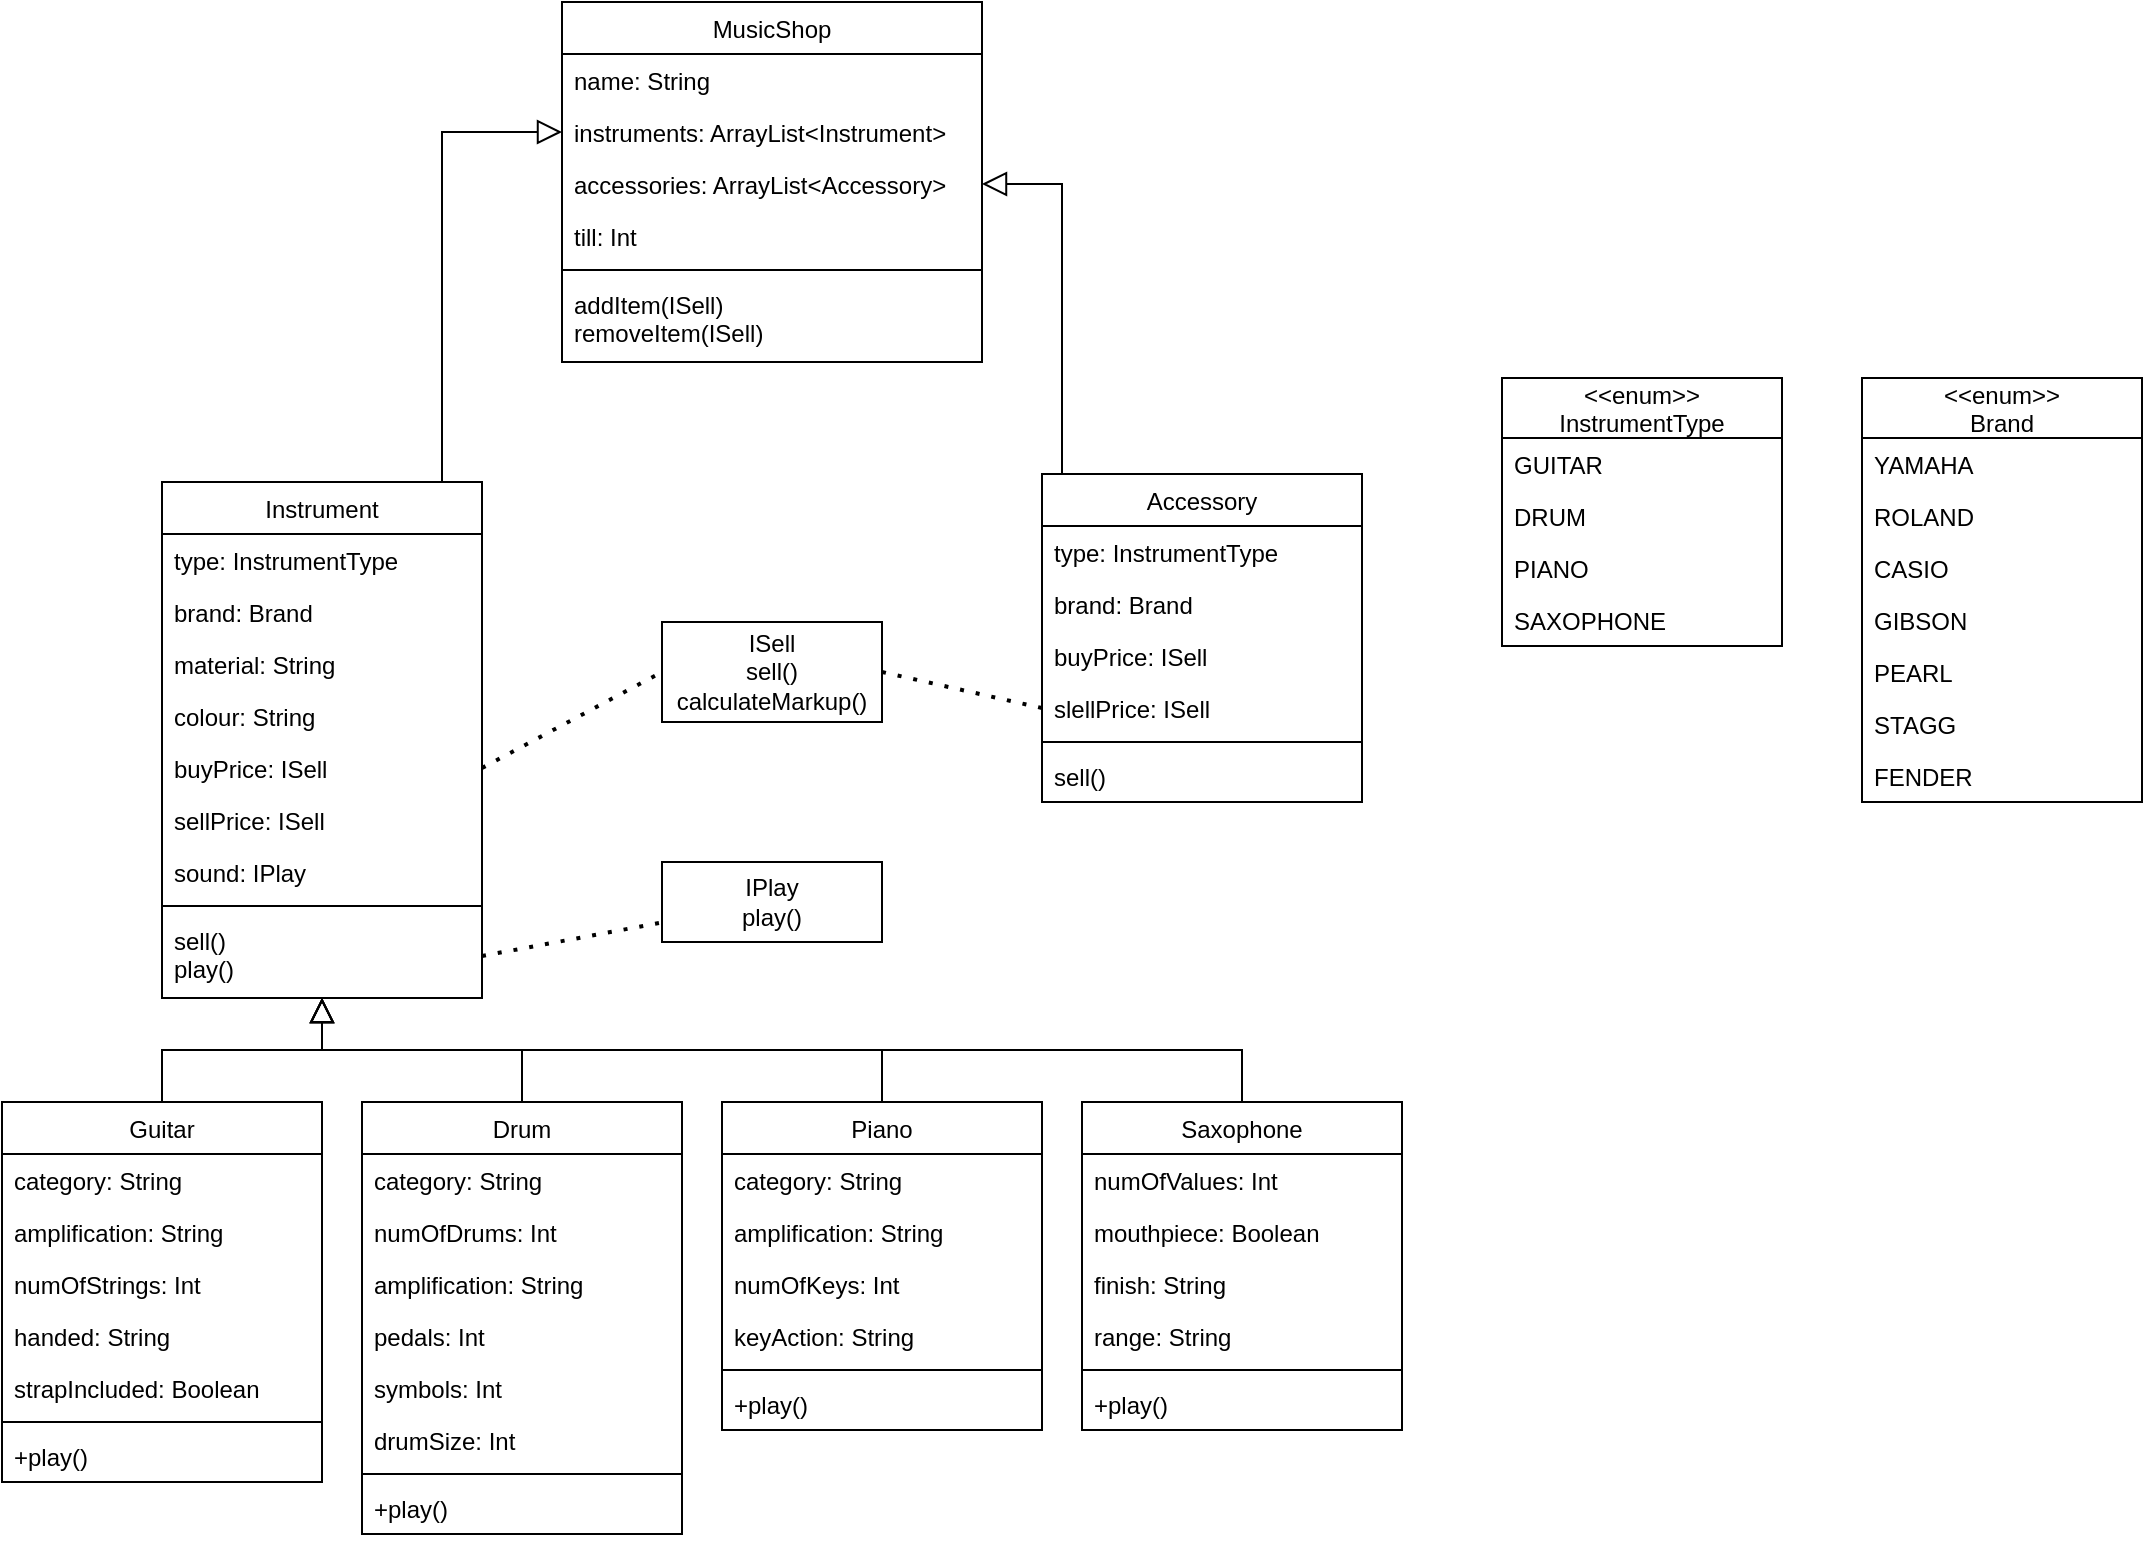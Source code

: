 <mxfile version="14.6.12" type="device"><diagram id="C5RBs43oDa-KdzZeNtuy" name="Page-1"><mxGraphModel dx="940" dy="469" grid="1" gridSize="10" guides="1" tooltips="1" connect="1" arrows="1" fold="1" page="1" pageScale="1" pageWidth="1169" pageHeight="827" math="0" shadow="0"><root><mxCell id="WIyWlLk6GJQsqaUBKTNV-0"/><mxCell id="WIyWlLk6GJQsqaUBKTNV-1" parent="WIyWlLk6GJQsqaUBKTNV-0"/><mxCell id="zkfFHV4jXpPFQw0GAbJ--0" value="Instrument" style="swimlane;fontStyle=0;align=center;verticalAlign=top;childLayout=stackLayout;horizontal=1;startSize=26;horizontalStack=0;resizeParent=1;resizeLast=0;collapsible=1;marginBottom=0;rounded=0;shadow=0;strokeWidth=1;" parent="WIyWlLk6GJQsqaUBKTNV-1" vertex="1"><mxGeometry x="130" y="250" width="160" height="258" as="geometry"><mxRectangle x="230" y="140" width="160" height="26" as="alternateBounds"/></mxGeometry></mxCell><mxCell id="zkfFHV4jXpPFQw0GAbJ--1" value="type: InstrumentType" style="text;align=left;verticalAlign=top;spacingLeft=4;spacingRight=4;overflow=hidden;rotatable=0;points=[[0,0.5],[1,0.5]];portConstraint=eastwest;" parent="zkfFHV4jXpPFQw0GAbJ--0" vertex="1"><mxGeometry y="26" width="160" height="26" as="geometry"/></mxCell><mxCell id="zkfFHV4jXpPFQw0GAbJ--3" value="brand: Brand" style="text;align=left;verticalAlign=top;spacingLeft=4;spacingRight=4;overflow=hidden;rotatable=0;points=[[0,0.5],[1,0.5]];portConstraint=eastwest;rounded=0;shadow=0;html=0;" parent="zkfFHV4jXpPFQw0GAbJ--0" vertex="1"><mxGeometry y="52" width="160" height="26" as="geometry"/></mxCell><mxCell id="zkfFHV4jXpPFQw0GAbJ--2" value="material: String" style="text;align=left;verticalAlign=top;spacingLeft=4;spacingRight=4;overflow=hidden;rotatable=0;points=[[0,0.5],[1,0.5]];portConstraint=eastwest;rounded=0;shadow=0;html=0;" parent="zkfFHV4jXpPFQw0GAbJ--0" vertex="1"><mxGeometry y="78" width="160" height="26" as="geometry"/></mxCell><mxCell id="ZZZxdxFFvkCsX_g8S5Yg-27" value="colour: String" style="text;align=left;verticalAlign=top;spacingLeft=4;spacingRight=4;overflow=hidden;rotatable=0;points=[[0,0.5],[1,0.5]];portConstraint=eastwest;rounded=0;shadow=0;html=0;" vertex="1" parent="zkfFHV4jXpPFQw0GAbJ--0"><mxGeometry y="104" width="160" height="26" as="geometry"/></mxCell><mxCell id="ZZZxdxFFvkCsX_g8S5Yg-81" value="buyPrice: ISell" style="text;align=left;verticalAlign=top;spacingLeft=4;spacingRight=4;overflow=hidden;rotatable=0;points=[[0,0.5],[1,0.5]];portConstraint=eastwest;rounded=0;shadow=0;html=0;" vertex="1" parent="zkfFHV4jXpPFQw0GAbJ--0"><mxGeometry y="130" width="160" height="26" as="geometry"/></mxCell><mxCell id="ZZZxdxFFvkCsX_g8S5Yg-87" value="sellPrice: ISell" style="text;align=left;verticalAlign=top;spacingLeft=4;spacingRight=4;overflow=hidden;rotatable=0;points=[[0,0.5],[1,0.5]];portConstraint=eastwest;rounded=0;shadow=0;html=0;" vertex="1" parent="zkfFHV4jXpPFQw0GAbJ--0"><mxGeometry y="156" width="160" height="26" as="geometry"/></mxCell><mxCell id="ZZZxdxFFvkCsX_g8S5Yg-80" value="sound: IPlay" style="text;align=left;verticalAlign=top;spacingLeft=4;spacingRight=4;overflow=hidden;rotatable=0;points=[[0,0.5],[1,0.5]];portConstraint=eastwest;rounded=0;shadow=0;html=0;" vertex="1" parent="zkfFHV4jXpPFQw0GAbJ--0"><mxGeometry y="182" width="160" height="26" as="geometry"/></mxCell><mxCell id="zkfFHV4jXpPFQw0GAbJ--4" value="" style="line;html=1;strokeWidth=1;align=left;verticalAlign=middle;spacingTop=-1;spacingLeft=3;spacingRight=3;rotatable=0;labelPosition=right;points=[];portConstraint=eastwest;" parent="zkfFHV4jXpPFQw0GAbJ--0" vertex="1"><mxGeometry y="208" width="160" height="8" as="geometry"/></mxCell><mxCell id="zkfFHV4jXpPFQw0GAbJ--5" value="sell()&#10;play()" style="text;align=left;verticalAlign=top;spacingLeft=4;spacingRight=4;overflow=hidden;rotatable=0;points=[[0,0.5],[1,0.5]];portConstraint=eastwest;" parent="zkfFHV4jXpPFQw0GAbJ--0" vertex="1"><mxGeometry y="216" width="160" height="42" as="geometry"/></mxCell><mxCell id="zkfFHV4jXpPFQw0GAbJ--6" value="Guitar" style="swimlane;fontStyle=0;align=center;verticalAlign=top;childLayout=stackLayout;horizontal=1;startSize=26;horizontalStack=0;resizeParent=1;resizeLast=0;collapsible=1;marginBottom=0;rounded=0;shadow=0;strokeWidth=1;" parent="WIyWlLk6GJQsqaUBKTNV-1" vertex="1"><mxGeometry x="50" y="560" width="160" height="190" as="geometry"><mxRectangle x="130" y="380" width="160" height="26" as="alternateBounds"/></mxGeometry></mxCell><mxCell id="ZZZxdxFFvkCsX_g8S5Yg-59" value="category: String" style="text;align=left;verticalAlign=top;spacingLeft=4;spacingRight=4;overflow=hidden;rotatable=0;points=[[0,0.5],[1,0.5]];portConstraint=eastwest;rounded=0;shadow=0;html=0;" vertex="1" parent="zkfFHV4jXpPFQw0GAbJ--6"><mxGeometry y="26" width="160" height="26" as="geometry"/></mxCell><mxCell id="zkfFHV4jXpPFQw0GAbJ--8" value="amplification: String" style="text;align=left;verticalAlign=top;spacingLeft=4;spacingRight=4;overflow=hidden;rotatable=0;points=[[0,0.5],[1,0.5]];portConstraint=eastwest;rounded=0;shadow=0;html=0;" parent="zkfFHV4jXpPFQw0GAbJ--6" vertex="1"><mxGeometry y="52" width="160" height="26" as="geometry"/></mxCell><mxCell id="zkfFHV4jXpPFQw0GAbJ--7" value="numOfStrings: Int" style="text;align=left;verticalAlign=top;spacingLeft=4;spacingRight=4;overflow=hidden;rotatable=0;points=[[0,0.5],[1,0.5]];portConstraint=eastwest;" parent="zkfFHV4jXpPFQw0GAbJ--6" vertex="1"><mxGeometry y="78" width="160" height="26" as="geometry"/></mxCell><mxCell id="ZZZxdxFFvkCsX_g8S5Yg-53" value="handed: String" style="text;align=left;verticalAlign=top;spacingLeft=4;spacingRight=4;overflow=hidden;rotatable=0;points=[[0,0.5],[1,0.5]];portConstraint=eastwest;rounded=0;shadow=0;html=0;" vertex="1" parent="zkfFHV4jXpPFQw0GAbJ--6"><mxGeometry y="104" width="160" height="26" as="geometry"/></mxCell><mxCell id="ZZZxdxFFvkCsX_g8S5Yg-52" value="strapIncluded: Boolean" style="text;align=left;verticalAlign=top;spacingLeft=4;spacingRight=4;overflow=hidden;rotatable=0;points=[[0,0.5],[1,0.5]];portConstraint=eastwest;" vertex="1" parent="zkfFHV4jXpPFQw0GAbJ--6"><mxGeometry y="130" width="160" height="26" as="geometry"/></mxCell><mxCell id="zkfFHV4jXpPFQw0GAbJ--9" value="" style="line;html=1;strokeWidth=1;align=left;verticalAlign=middle;spacingTop=-1;spacingLeft=3;spacingRight=3;rotatable=0;labelPosition=right;points=[];portConstraint=eastwest;" parent="zkfFHV4jXpPFQw0GAbJ--6" vertex="1"><mxGeometry y="156" width="160" height="8" as="geometry"/></mxCell><mxCell id="ZZZxdxFFvkCsX_g8S5Yg-83" value="+play()" style="text;align=left;verticalAlign=top;spacingLeft=4;spacingRight=4;overflow=hidden;rotatable=0;points=[[0,0.5],[1,0.5]];portConstraint=eastwest;" vertex="1" parent="zkfFHV4jXpPFQw0GAbJ--6"><mxGeometry y="164" width="160" height="26" as="geometry"/></mxCell><mxCell id="zkfFHV4jXpPFQw0GAbJ--12" value="" style="endArrow=block;endSize=10;endFill=0;shadow=0;strokeWidth=1;rounded=0;edgeStyle=elbowEdgeStyle;elbow=vertical;" parent="WIyWlLk6GJQsqaUBKTNV-1" source="zkfFHV4jXpPFQw0GAbJ--6" target="zkfFHV4jXpPFQw0GAbJ--0" edge="1"><mxGeometry width="160" relative="1" as="geometry"><mxPoint x="200" y="293" as="sourcePoint"/><mxPoint x="200" y="293" as="targetPoint"/></mxGeometry></mxCell><mxCell id="ZZZxdxFFvkCsX_g8S5Yg-0" value="MusicShop" style="swimlane;fontStyle=0;align=center;verticalAlign=top;childLayout=stackLayout;horizontal=1;startSize=26;horizontalStack=0;resizeParent=1;resizeLast=0;collapsible=1;marginBottom=0;rounded=0;shadow=0;strokeWidth=1;" vertex="1" parent="WIyWlLk6GJQsqaUBKTNV-1"><mxGeometry x="330" y="10" width="210" height="180" as="geometry"><mxRectangle x="230" y="140" width="160" height="26" as="alternateBounds"/></mxGeometry></mxCell><mxCell id="ZZZxdxFFvkCsX_g8S5Yg-1" value="name: String" style="text;align=left;verticalAlign=top;spacingLeft=4;spacingRight=4;overflow=hidden;rotatable=0;points=[[0,0.5],[1,0.5]];portConstraint=eastwest;" vertex="1" parent="ZZZxdxFFvkCsX_g8S5Yg-0"><mxGeometry y="26" width="210" height="26" as="geometry"/></mxCell><mxCell id="ZZZxdxFFvkCsX_g8S5Yg-2" value="instruments: ArrayList&lt;Instrument&gt;" style="text;align=left;verticalAlign=top;spacingLeft=4;spacingRight=4;overflow=hidden;rotatable=0;points=[[0,0.5],[1,0.5]];portConstraint=eastwest;rounded=0;shadow=0;html=0;" vertex="1" parent="ZZZxdxFFvkCsX_g8S5Yg-0"><mxGeometry y="52" width="210" height="26" as="geometry"/></mxCell><mxCell id="ZZZxdxFFvkCsX_g8S5Yg-26" value="accessories: ArrayList&lt;Accessory&gt;" style="text;align=left;verticalAlign=top;spacingLeft=4;spacingRight=4;overflow=hidden;rotatable=0;points=[[0,0.5],[1,0.5]];portConstraint=eastwest;rounded=0;shadow=0;html=0;" vertex="1" parent="ZZZxdxFFvkCsX_g8S5Yg-0"><mxGeometry y="78" width="210" height="26" as="geometry"/></mxCell><mxCell id="ZZZxdxFFvkCsX_g8S5Yg-3" value="till: Int" style="text;align=left;verticalAlign=top;spacingLeft=4;spacingRight=4;overflow=hidden;rotatable=0;points=[[0,0.5],[1,0.5]];portConstraint=eastwest;rounded=0;shadow=0;html=0;" vertex="1" parent="ZZZxdxFFvkCsX_g8S5Yg-0"><mxGeometry y="104" width="210" height="26" as="geometry"/></mxCell><mxCell id="ZZZxdxFFvkCsX_g8S5Yg-4" value="" style="line;html=1;strokeWidth=1;align=left;verticalAlign=middle;spacingTop=-1;spacingLeft=3;spacingRight=3;rotatable=0;labelPosition=right;points=[];portConstraint=eastwest;" vertex="1" parent="ZZZxdxFFvkCsX_g8S5Yg-0"><mxGeometry y="130" width="210" height="8" as="geometry"/></mxCell><mxCell id="ZZZxdxFFvkCsX_g8S5Yg-5" value="addItem(ISell)&#10;removeItem(ISell)" style="text;align=left;verticalAlign=top;spacingLeft=4;spacingRight=4;overflow=hidden;rotatable=0;points=[[0,0.5],[1,0.5]];portConstraint=eastwest;" vertex="1" parent="ZZZxdxFFvkCsX_g8S5Yg-0"><mxGeometry y="138" width="210" height="42" as="geometry"/></mxCell><mxCell id="ZZZxdxFFvkCsX_g8S5Yg-6" value="IPlay&lt;br&gt;play()" style="rounded=0;whiteSpace=wrap;html=1;" vertex="1" parent="WIyWlLk6GJQsqaUBKTNV-1"><mxGeometry x="380" y="440" width="110" height="40" as="geometry"/></mxCell><mxCell id="ZZZxdxFFvkCsX_g8S5Yg-19" value="ISell&lt;br&gt;sell()&lt;br&gt;calculateMarkup()" style="rounded=0;whiteSpace=wrap;html=1;" vertex="1" parent="WIyWlLk6GJQsqaUBKTNV-1"><mxGeometry x="380" y="320" width="110" height="50" as="geometry"/></mxCell><mxCell id="ZZZxdxFFvkCsX_g8S5Yg-20" value="Accessory" style="swimlane;fontStyle=0;align=center;verticalAlign=top;childLayout=stackLayout;horizontal=1;startSize=26;horizontalStack=0;resizeParent=1;resizeLast=0;collapsible=1;marginBottom=0;rounded=0;shadow=0;strokeWidth=1;" vertex="1" parent="WIyWlLk6GJQsqaUBKTNV-1"><mxGeometry x="570" y="246" width="160" height="164" as="geometry"><mxRectangle x="230" y="140" width="160" height="26" as="alternateBounds"/></mxGeometry></mxCell><mxCell id="ZZZxdxFFvkCsX_g8S5Yg-21" value="type: InstrumentType " style="text;align=left;verticalAlign=top;spacingLeft=4;spacingRight=4;overflow=hidden;rotatable=0;points=[[0,0.5],[1,0.5]];portConstraint=eastwest;" vertex="1" parent="ZZZxdxFFvkCsX_g8S5Yg-20"><mxGeometry y="26" width="160" height="26" as="geometry"/></mxCell><mxCell id="ZZZxdxFFvkCsX_g8S5Yg-22" value="brand: Brand" style="text;align=left;verticalAlign=top;spacingLeft=4;spacingRight=4;overflow=hidden;rotatable=0;points=[[0,0.5],[1,0.5]];portConstraint=eastwest;rounded=0;shadow=0;html=0;" vertex="1" parent="ZZZxdxFFvkCsX_g8S5Yg-20"><mxGeometry y="52" width="160" height="26" as="geometry"/></mxCell><mxCell id="ZZZxdxFFvkCsX_g8S5Yg-82" value="buyPrice: ISell" style="text;align=left;verticalAlign=top;spacingLeft=4;spacingRight=4;overflow=hidden;rotatable=0;points=[[0,0.5],[1,0.5]];portConstraint=eastwest;rounded=0;shadow=0;html=0;" vertex="1" parent="ZZZxdxFFvkCsX_g8S5Yg-20"><mxGeometry y="78" width="160" height="26" as="geometry"/></mxCell><mxCell id="ZZZxdxFFvkCsX_g8S5Yg-88" value="slellPrice: ISell" style="text;align=left;verticalAlign=top;spacingLeft=4;spacingRight=4;overflow=hidden;rotatable=0;points=[[0,0.5],[1,0.5]];portConstraint=eastwest;rounded=0;shadow=0;html=0;" vertex="1" parent="ZZZxdxFFvkCsX_g8S5Yg-20"><mxGeometry y="104" width="160" height="26" as="geometry"/></mxCell><mxCell id="ZZZxdxFFvkCsX_g8S5Yg-24" value="" style="line;html=1;strokeWidth=1;align=left;verticalAlign=middle;spacingTop=-1;spacingLeft=3;spacingRight=3;rotatable=0;labelPosition=right;points=[];portConstraint=eastwest;" vertex="1" parent="ZZZxdxFFvkCsX_g8S5Yg-20"><mxGeometry y="130" width="160" height="8" as="geometry"/></mxCell><mxCell id="ZZZxdxFFvkCsX_g8S5Yg-25" value="sell()" style="text;align=left;verticalAlign=top;spacingLeft=4;spacingRight=4;overflow=hidden;rotatable=0;points=[[0,0.5],[1,0.5]];portConstraint=eastwest;" vertex="1" parent="ZZZxdxFFvkCsX_g8S5Yg-20"><mxGeometry y="138" width="160" height="26" as="geometry"/></mxCell><mxCell id="ZZZxdxFFvkCsX_g8S5Yg-28" value="Drum" style="swimlane;fontStyle=0;align=center;verticalAlign=top;childLayout=stackLayout;horizontal=1;startSize=26;horizontalStack=0;resizeParent=1;resizeLast=0;collapsible=1;marginBottom=0;rounded=0;shadow=0;strokeWidth=1;" vertex="1" parent="WIyWlLk6GJQsqaUBKTNV-1"><mxGeometry x="230" y="560" width="160" height="216" as="geometry"><mxRectangle x="130" y="380" width="160" height="26" as="alternateBounds"/></mxGeometry></mxCell><mxCell id="ZZZxdxFFvkCsX_g8S5Yg-60" value="category: String" style="text;align=left;verticalAlign=top;spacingLeft=4;spacingRight=4;overflow=hidden;rotatable=0;points=[[0,0.5],[1,0.5]];portConstraint=eastwest;rounded=0;shadow=0;html=0;" vertex="1" parent="ZZZxdxFFvkCsX_g8S5Yg-28"><mxGeometry y="26" width="160" height="26" as="geometry"/></mxCell><mxCell id="ZZZxdxFFvkCsX_g8S5Yg-29" value="numOfDrums: Int" style="text;align=left;verticalAlign=top;spacingLeft=4;spacingRight=4;overflow=hidden;rotatable=0;points=[[0,0.5],[1,0.5]];portConstraint=eastwest;" vertex="1" parent="ZZZxdxFFvkCsX_g8S5Yg-28"><mxGeometry y="52" width="160" height="26" as="geometry"/></mxCell><mxCell id="ZZZxdxFFvkCsX_g8S5Yg-55" value="amplification: String" style="text;align=left;verticalAlign=top;spacingLeft=4;spacingRight=4;overflow=hidden;rotatable=0;points=[[0,0.5],[1,0.5]];portConstraint=eastwest;rounded=0;shadow=0;html=0;" vertex="1" parent="ZZZxdxFFvkCsX_g8S5Yg-28"><mxGeometry y="78" width="160" height="26" as="geometry"/></mxCell><mxCell id="ZZZxdxFFvkCsX_g8S5Yg-50" value="pedals: Int" style="text;align=left;verticalAlign=top;spacingLeft=4;spacingRight=4;overflow=hidden;rotatable=0;points=[[0,0.5],[1,0.5]];portConstraint=eastwest;" vertex="1" parent="ZZZxdxFFvkCsX_g8S5Yg-28"><mxGeometry y="104" width="160" height="26" as="geometry"/></mxCell><mxCell id="ZZZxdxFFvkCsX_g8S5Yg-54" value="symbols: Int" style="text;align=left;verticalAlign=top;spacingLeft=4;spacingRight=4;overflow=hidden;rotatable=0;points=[[0,0.5],[1,0.5]];portConstraint=eastwest;" vertex="1" parent="ZZZxdxFFvkCsX_g8S5Yg-28"><mxGeometry y="130" width="160" height="26" as="geometry"/></mxCell><mxCell id="ZZZxdxFFvkCsX_g8S5Yg-30" value="drumSize: Int" style="text;align=left;verticalAlign=top;spacingLeft=4;spacingRight=4;overflow=hidden;rotatable=0;points=[[0,0.5],[1,0.5]];portConstraint=eastwest;rounded=0;shadow=0;html=0;" vertex="1" parent="ZZZxdxFFvkCsX_g8S5Yg-28"><mxGeometry y="156" width="160" height="26" as="geometry"/></mxCell><mxCell id="ZZZxdxFFvkCsX_g8S5Yg-31" value="" style="line;html=1;strokeWidth=1;align=left;verticalAlign=middle;spacingTop=-1;spacingLeft=3;spacingRight=3;rotatable=0;labelPosition=right;points=[];portConstraint=eastwest;" vertex="1" parent="ZZZxdxFFvkCsX_g8S5Yg-28"><mxGeometry y="182" width="160" height="8" as="geometry"/></mxCell><mxCell id="ZZZxdxFFvkCsX_g8S5Yg-84" value="+play()" style="text;align=left;verticalAlign=top;spacingLeft=4;spacingRight=4;overflow=hidden;rotatable=0;points=[[0,0.5],[1,0.5]];portConstraint=eastwest;" vertex="1" parent="ZZZxdxFFvkCsX_g8S5Yg-28"><mxGeometry y="190" width="160" height="26" as="geometry"/></mxCell><mxCell id="ZZZxdxFFvkCsX_g8S5Yg-34" value="Piano" style="swimlane;fontStyle=0;align=center;verticalAlign=top;childLayout=stackLayout;horizontal=1;startSize=26;horizontalStack=0;resizeParent=1;resizeLast=0;collapsible=1;marginBottom=0;rounded=0;shadow=0;strokeWidth=1;" vertex="1" parent="WIyWlLk6GJQsqaUBKTNV-1"><mxGeometry x="410" y="560" width="160" height="164" as="geometry"><mxRectangle x="130" y="380" width="160" height="26" as="alternateBounds"/></mxGeometry></mxCell><mxCell id="ZZZxdxFFvkCsX_g8S5Yg-57" value="category: String" style="text;align=left;verticalAlign=top;spacingLeft=4;spacingRight=4;overflow=hidden;rotatable=0;points=[[0,0.5],[1,0.5]];portConstraint=eastwest;rounded=0;shadow=0;html=0;" vertex="1" parent="ZZZxdxFFvkCsX_g8S5Yg-34"><mxGeometry y="26" width="160" height="26" as="geometry"/></mxCell><mxCell id="ZZZxdxFFvkCsX_g8S5Yg-56" value="amplification: String" style="text;align=left;verticalAlign=top;spacingLeft=4;spacingRight=4;overflow=hidden;rotatable=0;points=[[0,0.5],[1,0.5]];portConstraint=eastwest;rounded=0;shadow=0;html=0;" vertex="1" parent="ZZZxdxFFvkCsX_g8S5Yg-34"><mxGeometry y="52" width="160" height="26" as="geometry"/></mxCell><mxCell id="ZZZxdxFFvkCsX_g8S5Yg-35" value="numOfKeys: Int" style="text;align=left;verticalAlign=top;spacingLeft=4;spacingRight=4;overflow=hidden;rotatable=0;points=[[0,0.5],[1,0.5]];portConstraint=eastwest;" vertex="1" parent="ZZZxdxFFvkCsX_g8S5Yg-34"><mxGeometry y="78" width="160" height="26" as="geometry"/></mxCell><mxCell id="ZZZxdxFFvkCsX_g8S5Yg-36" value="keyAction: String" style="text;align=left;verticalAlign=top;spacingLeft=4;spacingRight=4;overflow=hidden;rotatable=0;points=[[0,0.5],[1,0.5]];portConstraint=eastwest;rounded=0;shadow=0;html=0;" vertex="1" parent="ZZZxdxFFvkCsX_g8S5Yg-34"><mxGeometry y="104" width="160" height="26" as="geometry"/></mxCell><mxCell id="ZZZxdxFFvkCsX_g8S5Yg-37" value="" style="line;html=1;strokeWidth=1;align=left;verticalAlign=middle;spacingTop=-1;spacingLeft=3;spacingRight=3;rotatable=0;labelPosition=right;points=[];portConstraint=eastwest;" vertex="1" parent="ZZZxdxFFvkCsX_g8S5Yg-34"><mxGeometry y="130" width="160" height="8" as="geometry"/></mxCell><mxCell id="ZZZxdxFFvkCsX_g8S5Yg-85" value="+play()" style="text;align=left;verticalAlign=top;spacingLeft=4;spacingRight=4;overflow=hidden;rotatable=0;points=[[0,0.5],[1,0.5]];portConstraint=eastwest;" vertex="1" parent="ZZZxdxFFvkCsX_g8S5Yg-34"><mxGeometry y="138" width="160" height="26" as="geometry"/></mxCell><mxCell id="ZZZxdxFFvkCsX_g8S5Yg-40" value="" style="endArrow=block;endSize=10;endFill=0;shadow=0;strokeWidth=1;rounded=0;edgeStyle=elbowEdgeStyle;elbow=vertical;exitX=0.5;exitY=0;exitDx=0;exitDy=0;" edge="1" parent="WIyWlLk6GJQsqaUBKTNV-1" source="ZZZxdxFFvkCsX_g8S5Yg-28" target="zkfFHV4jXpPFQw0GAbJ--0"><mxGeometry width="160" relative="1" as="geometry"><mxPoint x="130" y="510" as="sourcePoint"/><mxPoint x="220" y="454" as="targetPoint"/></mxGeometry></mxCell><mxCell id="ZZZxdxFFvkCsX_g8S5Yg-41" value="" style="endArrow=block;endSize=10;endFill=0;shadow=0;strokeWidth=1;rounded=0;edgeStyle=elbowEdgeStyle;elbow=vertical;" edge="1" parent="WIyWlLk6GJQsqaUBKTNV-1" source="ZZZxdxFFvkCsX_g8S5Yg-34" target="zkfFHV4jXpPFQw0GAbJ--0"><mxGeometry width="160" relative="1" as="geometry"><mxPoint x="140" y="520" as="sourcePoint"/><mxPoint x="230" y="464" as="targetPoint"/></mxGeometry></mxCell><mxCell id="ZZZxdxFFvkCsX_g8S5Yg-42" value="Saxophone" style="swimlane;fontStyle=0;align=center;verticalAlign=top;childLayout=stackLayout;horizontal=1;startSize=26;horizontalStack=0;resizeParent=1;resizeLast=0;collapsible=1;marginBottom=0;rounded=0;shadow=0;strokeWidth=1;" vertex="1" parent="WIyWlLk6GJQsqaUBKTNV-1"><mxGeometry x="590" y="560" width="160" height="164" as="geometry"><mxRectangle x="130" y="380" width="160" height="26" as="alternateBounds"/></mxGeometry></mxCell><mxCell id="ZZZxdxFFvkCsX_g8S5Yg-43" value="numOfValues: Int" style="text;align=left;verticalAlign=top;spacingLeft=4;spacingRight=4;overflow=hidden;rotatable=0;points=[[0,0.5],[1,0.5]];portConstraint=eastwest;" vertex="1" parent="ZZZxdxFFvkCsX_g8S5Yg-42"><mxGeometry y="26" width="160" height="26" as="geometry"/></mxCell><mxCell id="ZZZxdxFFvkCsX_g8S5Yg-48" value="mouthpiece: Boolean" style="text;align=left;verticalAlign=top;spacingLeft=4;spacingRight=4;overflow=hidden;rotatable=0;points=[[0,0.5],[1,0.5]];portConstraint=eastwest;rounded=0;shadow=0;html=0;" vertex="1" parent="ZZZxdxFFvkCsX_g8S5Yg-42"><mxGeometry y="52" width="160" height="26" as="geometry"/></mxCell><mxCell id="ZZZxdxFFvkCsX_g8S5Yg-49" value="finish: String" style="text;align=left;verticalAlign=top;spacingLeft=4;spacingRight=4;overflow=hidden;rotatable=0;points=[[0,0.5],[1,0.5]];portConstraint=eastwest;rounded=0;shadow=0;html=0;" vertex="1" parent="ZZZxdxFFvkCsX_g8S5Yg-42"><mxGeometry y="78" width="160" height="26" as="geometry"/></mxCell><mxCell id="ZZZxdxFFvkCsX_g8S5Yg-44" value="range: String" style="text;align=left;verticalAlign=top;spacingLeft=4;spacingRight=4;overflow=hidden;rotatable=0;points=[[0,0.5],[1,0.5]];portConstraint=eastwest;rounded=0;shadow=0;html=0;" vertex="1" parent="ZZZxdxFFvkCsX_g8S5Yg-42"><mxGeometry y="104" width="160" height="26" as="geometry"/></mxCell><mxCell id="ZZZxdxFFvkCsX_g8S5Yg-45" value="" style="line;html=1;strokeWidth=1;align=left;verticalAlign=middle;spacingTop=-1;spacingLeft=3;spacingRight=3;rotatable=0;labelPosition=right;points=[];portConstraint=eastwest;" vertex="1" parent="ZZZxdxFFvkCsX_g8S5Yg-42"><mxGeometry y="130" width="160" height="8" as="geometry"/></mxCell><mxCell id="ZZZxdxFFvkCsX_g8S5Yg-86" value="+play()" style="text;align=left;verticalAlign=top;spacingLeft=4;spacingRight=4;overflow=hidden;rotatable=0;points=[[0,0.5],[1,0.5]];portConstraint=eastwest;" vertex="1" parent="ZZZxdxFFvkCsX_g8S5Yg-42"><mxGeometry y="138" width="160" height="26" as="geometry"/></mxCell><mxCell id="ZZZxdxFFvkCsX_g8S5Yg-61" value="" style="endArrow=block;endSize=10;endFill=0;shadow=0;strokeWidth=1;rounded=0;edgeStyle=elbowEdgeStyle;elbow=vertical;exitX=0.5;exitY=0;exitDx=0;exitDy=0;" edge="1" parent="WIyWlLk6GJQsqaUBKTNV-1" source="ZZZxdxFFvkCsX_g8S5Yg-42" target="zkfFHV4jXpPFQw0GAbJ--0"><mxGeometry width="160" relative="1" as="geometry"><mxPoint x="490" y="510" as="sourcePoint"/><mxPoint x="220" y="454" as="targetPoint"/></mxGeometry></mxCell><mxCell id="ZZZxdxFFvkCsX_g8S5Yg-64" value="&lt;&lt;enum&gt;&gt;&#10;InstrumentType" style="swimlane;fontStyle=0;childLayout=stackLayout;horizontal=1;startSize=30;horizontalStack=0;resizeParent=1;resizeParentMax=0;resizeLast=0;collapsible=1;marginBottom=0;" vertex="1" parent="WIyWlLk6GJQsqaUBKTNV-1"><mxGeometry x="800" y="198" width="140" height="134" as="geometry"/></mxCell><mxCell id="ZZZxdxFFvkCsX_g8S5Yg-65" value="GUITAR" style="text;strokeColor=none;fillColor=none;align=left;verticalAlign=top;spacingLeft=4;spacingRight=4;overflow=hidden;rotatable=0;points=[[0,0.5],[1,0.5]];portConstraint=eastwest;" vertex="1" parent="ZZZxdxFFvkCsX_g8S5Yg-64"><mxGeometry y="30" width="140" height="26" as="geometry"/></mxCell><mxCell id="ZZZxdxFFvkCsX_g8S5Yg-66" value="DRUM" style="text;strokeColor=none;fillColor=none;align=left;verticalAlign=top;spacingLeft=4;spacingRight=4;overflow=hidden;rotatable=0;points=[[0,0.5],[1,0.5]];portConstraint=eastwest;" vertex="1" parent="ZZZxdxFFvkCsX_g8S5Yg-64"><mxGeometry y="56" width="140" height="26" as="geometry"/></mxCell><mxCell id="ZZZxdxFFvkCsX_g8S5Yg-76" value="PIANO" style="text;strokeColor=none;fillColor=none;align=left;verticalAlign=top;spacingLeft=4;spacingRight=4;overflow=hidden;rotatable=0;points=[[0,0.5],[1,0.5]];portConstraint=eastwest;" vertex="1" parent="ZZZxdxFFvkCsX_g8S5Yg-64"><mxGeometry y="82" width="140" height="26" as="geometry"/></mxCell><mxCell id="ZZZxdxFFvkCsX_g8S5Yg-67" value="SAXOPHONE" style="text;strokeColor=none;fillColor=none;align=left;verticalAlign=top;spacingLeft=4;spacingRight=4;overflow=hidden;rotatable=0;points=[[0,0.5],[1,0.5]];portConstraint=eastwest;" vertex="1" parent="ZZZxdxFFvkCsX_g8S5Yg-64"><mxGeometry y="108" width="140" height="26" as="geometry"/></mxCell><mxCell id="ZZZxdxFFvkCsX_g8S5Yg-68" value="&lt;&lt;enum&gt;&gt;&#10;Brand" style="swimlane;fontStyle=0;childLayout=stackLayout;horizontal=1;startSize=30;horizontalStack=0;resizeParent=1;resizeParentMax=0;resizeLast=0;collapsible=1;marginBottom=0;" vertex="1" parent="WIyWlLk6GJQsqaUBKTNV-1"><mxGeometry x="980" y="198" width="140" height="212" as="geometry"/></mxCell><mxCell id="ZZZxdxFFvkCsX_g8S5Yg-69" value="YAMAHA" style="text;strokeColor=none;fillColor=none;align=left;verticalAlign=top;spacingLeft=4;spacingRight=4;overflow=hidden;rotatable=0;points=[[0,0.5],[1,0.5]];portConstraint=eastwest;" vertex="1" parent="ZZZxdxFFvkCsX_g8S5Yg-68"><mxGeometry y="30" width="140" height="26" as="geometry"/></mxCell><mxCell id="ZZZxdxFFvkCsX_g8S5Yg-70" value="ROLAND" style="text;strokeColor=none;fillColor=none;align=left;verticalAlign=top;spacingLeft=4;spacingRight=4;overflow=hidden;rotatable=0;points=[[0,0.5],[1,0.5]];portConstraint=eastwest;" vertex="1" parent="ZZZxdxFFvkCsX_g8S5Yg-68"><mxGeometry y="56" width="140" height="26" as="geometry"/></mxCell><mxCell id="ZZZxdxFFvkCsX_g8S5Yg-73" value="CASIO" style="text;strokeColor=none;fillColor=none;align=left;verticalAlign=top;spacingLeft=4;spacingRight=4;overflow=hidden;rotatable=0;points=[[0,0.5],[1,0.5]];portConstraint=eastwest;" vertex="1" parent="ZZZxdxFFvkCsX_g8S5Yg-68"><mxGeometry y="82" width="140" height="26" as="geometry"/></mxCell><mxCell id="ZZZxdxFFvkCsX_g8S5Yg-72" value="GIBSON" style="text;strokeColor=none;fillColor=none;align=left;verticalAlign=top;spacingLeft=4;spacingRight=4;overflow=hidden;rotatable=0;points=[[0,0.5],[1,0.5]];portConstraint=eastwest;" vertex="1" parent="ZZZxdxFFvkCsX_g8S5Yg-68"><mxGeometry y="108" width="140" height="26" as="geometry"/></mxCell><mxCell id="ZZZxdxFFvkCsX_g8S5Yg-74" value="PEARL" style="text;strokeColor=none;fillColor=none;align=left;verticalAlign=top;spacingLeft=4;spacingRight=4;overflow=hidden;rotatable=0;points=[[0,0.5],[1,0.5]];portConstraint=eastwest;" vertex="1" parent="ZZZxdxFFvkCsX_g8S5Yg-68"><mxGeometry y="134" width="140" height="26" as="geometry"/></mxCell><mxCell id="ZZZxdxFFvkCsX_g8S5Yg-75" value="STAGG" style="text;strokeColor=none;fillColor=none;align=left;verticalAlign=top;spacingLeft=4;spacingRight=4;overflow=hidden;rotatable=0;points=[[0,0.5],[1,0.5]];portConstraint=eastwest;" vertex="1" parent="ZZZxdxFFvkCsX_g8S5Yg-68"><mxGeometry y="160" width="140" height="26" as="geometry"/></mxCell><mxCell id="ZZZxdxFFvkCsX_g8S5Yg-71" value="FENDER" style="text;strokeColor=none;fillColor=none;align=left;verticalAlign=top;spacingLeft=4;spacingRight=4;overflow=hidden;rotatable=0;points=[[0,0.5],[1,0.5]];portConstraint=eastwest;" vertex="1" parent="ZZZxdxFFvkCsX_g8S5Yg-68"><mxGeometry y="186" width="140" height="26" as="geometry"/></mxCell><mxCell id="ZZZxdxFFvkCsX_g8S5Yg-78" value="" style="endArrow=block;endSize=10;endFill=0;shadow=0;strokeWidth=1;rounded=0;edgeStyle=elbowEdgeStyle;elbow=vertical;entryX=0;entryY=0.5;entryDx=0;entryDy=0;" edge="1" parent="WIyWlLk6GJQsqaUBKTNV-1" source="zkfFHV4jXpPFQw0GAbJ--0" target="ZZZxdxFFvkCsX_g8S5Yg-2"><mxGeometry width="160" relative="1" as="geometry"><mxPoint x="680" y="570" as="sourcePoint"/><mxPoint x="220" y="454" as="targetPoint"/><Array as="points"><mxPoint x="270" y="75"/></Array></mxGeometry></mxCell><mxCell id="ZZZxdxFFvkCsX_g8S5Yg-79" value="" style="endArrow=block;endSize=10;endFill=0;shadow=0;strokeWidth=1;rounded=0;edgeStyle=elbowEdgeStyle;elbow=vertical;entryX=1;entryY=0.5;entryDx=0;entryDy=0;" edge="1" parent="WIyWlLk6GJQsqaUBKTNV-1" source="ZZZxdxFFvkCsX_g8S5Yg-20" target="ZZZxdxFFvkCsX_g8S5Yg-26"><mxGeometry width="160" relative="1" as="geometry"><mxPoint x="280" y="290" as="sourcePoint"/><mxPoint x="340" y="85" as="targetPoint"/><Array as="points"><mxPoint x="580" y="101"/></Array></mxGeometry></mxCell><mxCell id="ZZZxdxFFvkCsX_g8S5Yg-89" value="" style="endArrow=none;dashed=1;html=1;dashPattern=1 3;strokeWidth=2;exitX=1;exitY=0.5;exitDx=0;exitDy=0;" edge="1" parent="WIyWlLk6GJQsqaUBKTNV-1" source="zkfFHV4jXpPFQw0GAbJ--5" target="ZZZxdxFFvkCsX_g8S5Yg-6"><mxGeometry width="50" height="50" relative="1" as="geometry"><mxPoint x="620" y="510" as="sourcePoint"/><mxPoint x="670" y="460" as="targetPoint"/></mxGeometry></mxCell><mxCell id="ZZZxdxFFvkCsX_g8S5Yg-90" value="" style="endArrow=none;dashed=1;html=1;dashPattern=1 3;strokeWidth=2;exitX=1;exitY=0.5;exitDx=0;exitDy=0;entryX=0;entryY=0.5;entryDx=0;entryDy=0;" edge="1" parent="WIyWlLk6GJQsqaUBKTNV-1" source="ZZZxdxFFvkCsX_g8S5Yg-81" target="ZZZxdxFFvkCsX_g8S5Yg-19"><mxGeometry width="50" height="50" relative="1" as="geometry"><mxPoint x="300" y="487.4" as="sourcePoint"/><mxPoint x="390" y="476.6" as="targetPoint"/></mxGeometry></mxCell><mxCell id="ZZZxdxFFvkCsX_g8S5Yg-91" value="" style="endArrow=none;dashed=1;html=1;dashPattern=1 3;strokeWidth=2;entryX=0;entryY=0.5;entryDx=0;entryDy=0;exitX=1;exitY=0.5;exitDx=0;exitDy=0;" edge="1" parent="WIyWlLk6GJQsqaUBKTNV-1" source="ZZZxdxFFvkCsX_g8S5Yg-19" target="ZZZxdxFFvkCsX_g8S5Yg-88"><mxGeometry width="50" height="50" relative="1" as="geometry"><mxPoint x="310" y="497.4" as="sourcePoint"/><mxPoint x="400" y="486.6" as="targetPoint"/></mxGeometry></mxCell></root></mxGraphModel></diagram></mxfile>